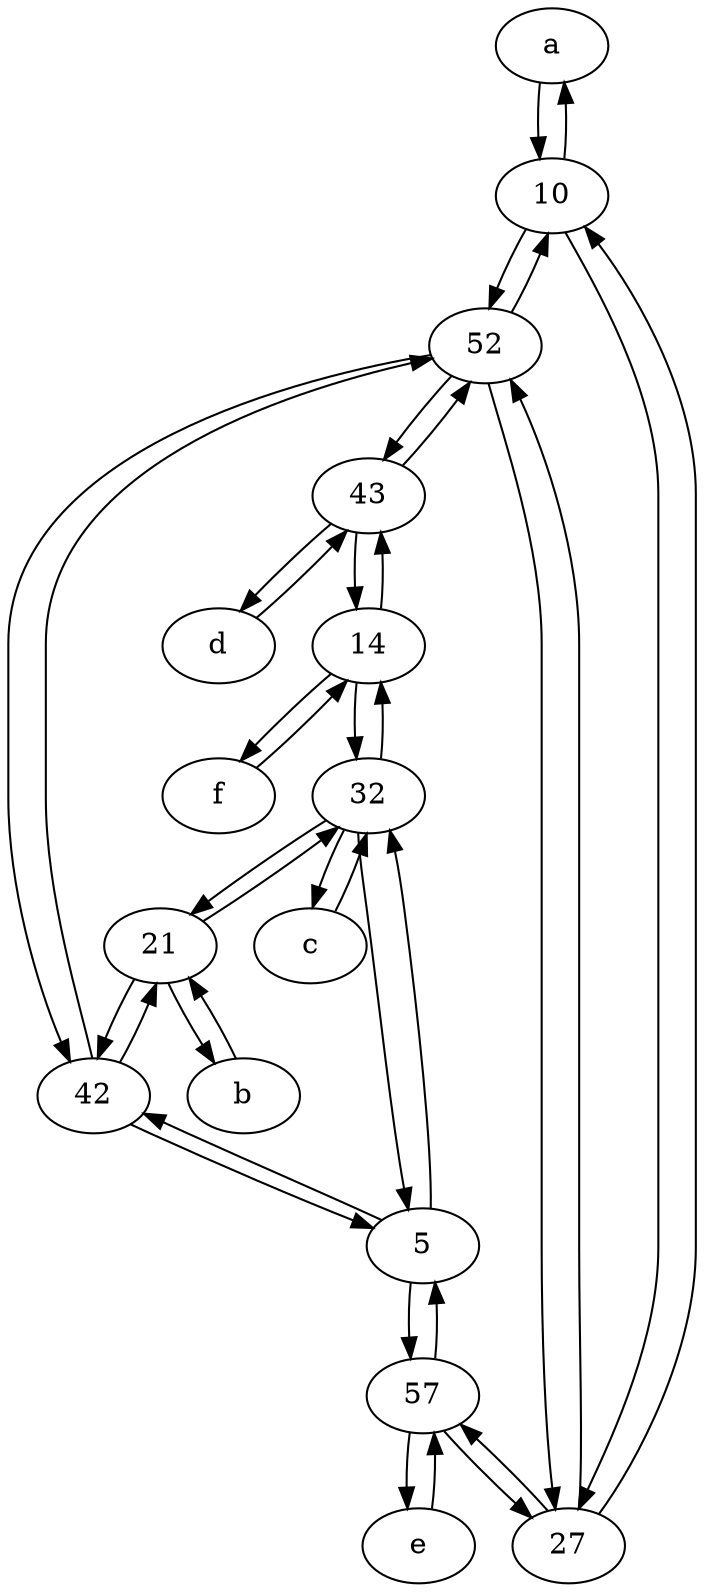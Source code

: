 digraph  {
	a [pos="40,10!"];
	d [pos="20,30!"];
	43;
	57;
	c [pos="20,10!"];
	27;
	e [pos="30,50!"];
	10;
	42;
	52;
	14;
	f [pos="15,45!"];
	5;
	b [pos="50,20!"];
	21;
	32;
	52 -> 42;
	43 -> 52;
	32 -> 14;
	10 -> a;
	57 -> e;
	d -> 43;
	5 -> 57;
	32 -> 21;
	c -> 32;
	57 -> 27;
	27 -> 52;
	b -> 21;
	42 -> 21;
	a -> 10;
	43 -> d;
	f -> 14;
	42 -> 52;
	32 -> 5;
	52 -> 43;
	52 -> 10;
	10 -> 52;
	10 -> 27;
	27 -> 10;
	5 -> 32;
	21 -> 32;
	42 -> 5;
	14 -> f;
	e -> 57;
	57 -> 5;
	21 -> b;
	32 -> c;
	14 -> 43;
	27 -> 57;
	43 -> 14;
	14 -> 32;
	5 -> 42;
	21 -> 42;
	52 -> 27;

	}